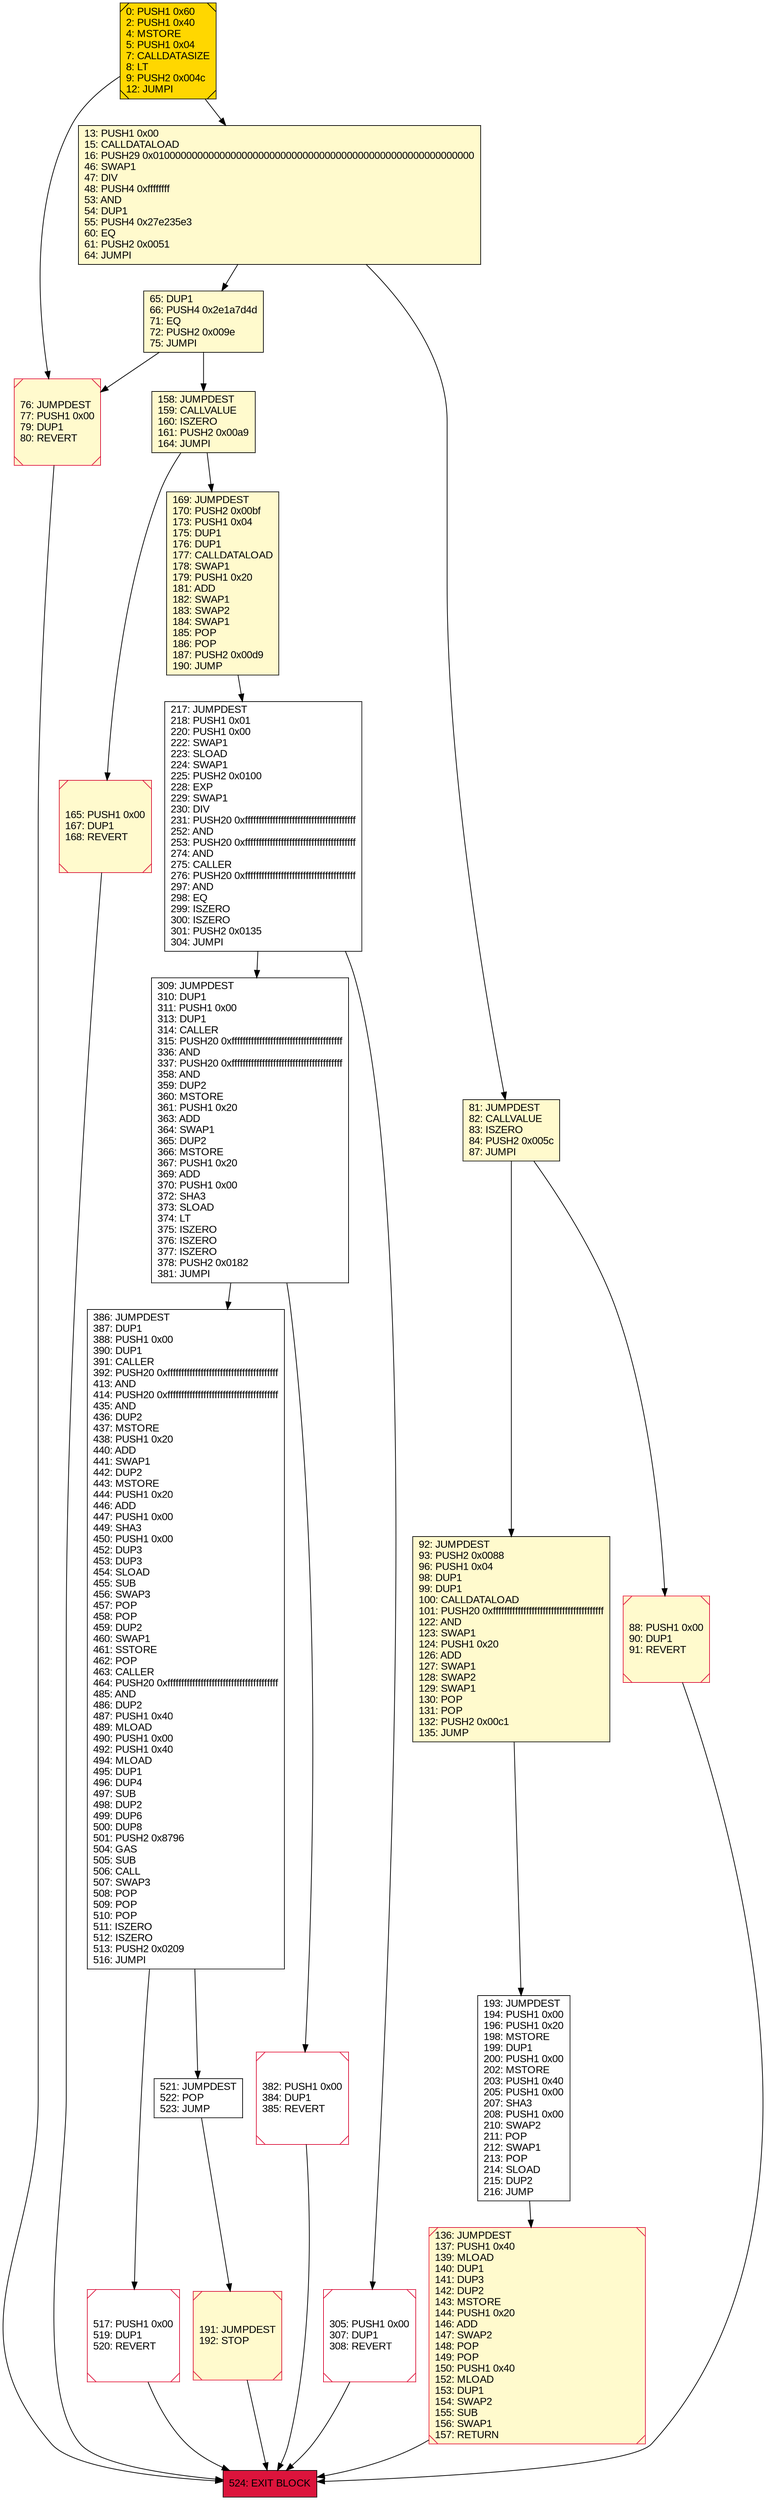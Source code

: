 digraph G {
bgcolor=transparent rankdir=UD;
node [shape=box style=filled color=black fillcolor=white fontname=arial fontcolor=black];
92 [label="92: JUMPDEST\l93: PUSH2 0x0088\l96: PUSH1 0x04\l98: DUP1\l99: DUP1\l100: CALLDATALOAD\l101: PUSH20 0xffffffffffffffffffffffffffffffffffffffff\l122: AND\l123: SWAP1\l124: PUSH1 0x20\l126: ADD\l127: SWAP1\l128: SWAP2\l129: SWAP1\l130: POP\l131: POP\l132: PUSH2 0x00c1\l135: JUMP\l" fillcolor=lemonchiffon ];
65 [label="65: DUP1\l66: PUSH4 0x2e1a7d4d\l71: EQ\l72: PUSH2 0x009e\l75: JUMPI\l" fillcolor=lemonchiffon ];
386 [label="386: JUMPDEST\l387: DUP1\l388: PUSH1 0x00\l390: DUP1\l391: CALLER\l392: PUSH20 0xffffffffffffffffffffffffffffffffffffffff\l413: AND\l414: PUSH20 0xffffffffffffffffffffffffffffffffffffffff\l435: AND\l436: DUP2\l437: MSTORE\l438: PUSH1 0x20\l440: ADD\l441: SWAP1\l442: DUP2\l443: MSTORE\l444: PUSH1 0x20\l446: ADD\l447: PUSH1 0x00\l449: SHA3\l450: PUSH1 0x00\l452: DUP3\l453: DUP3\l454: SLOAD\l455: SUB\l456: SWAP3\l457: POP\l458: POP\l459: DUP2\l460: SWAP1\l461: SSTORE\l462: POP\l463: CALLER\l464: PUSH20 0xffffffffffffffffffffffffffffffffffffffff\l485: AND\l486: DUP2\l487: PUSH1 0x40\l489: MLOAD\l490: PUSH1 0x00\l492: PUSH1 0x40\l494: MLOAD\l495: DUP1\l496: DUP4\l497: SUB\l498: DUP2\l499: DUP6\l500: DUP8\l501: PUSH2 0x8796\l504: GAS\l505: SUB\l506: CALL\l507: SWAP3\l508: POP\l509: POP\l510: POP\l511: ISZERO\l512: ISZERO\l513: PUSH2 0x0209\l516: JUMPI\l" ];
165 [label="165: PUSH1 0x00\l167: DUP1\l168: REVERT\l" fillcolor=lemonchiffon shape=Msquare color=crimson ];
517 [label="517: PUSH1 0x00\l519: DUP1\l520: REVERT\l" shape=Msquare color=crimson ];
217 [label="217: JUMPDEST\l218: PUSH1 0x01\l220: PUSH1 0x00\l222: SWAP1\l223: SLOAD\l224: SWAP1\l225: PUSH2 0x0100\l228: EXP\l229: SWAP1\l230: DIV\l231: PUSH20 0xffffffffffffffffffffffffffffffffffffffff\l252: AND\l253: PUSH20 0xffffffffffffffffffffffffffffffffffffffff\l274: AND\l275: CALLER\l276: PUSH20 0xffffffffffffffffffffffffffffffffffffffff\l297: AND\l298: EQ\l299: ISZERO\l300: ISZERO\l301: PUSH2 0x0135\l304: JUMPI\l" ];
0 [label="0: PUSH1 0x60\l2: PUSH1 0x40\l4: MSTORE\l5: PUSH1 0x04\l7: CALLDATASIZE\l8: LT\l9: PUSH2 0x004c\l12: JUMPI\l" fillcolor=lemonchiffon shape=Msquare fillcolor=gold ];
309 [label="309: JUMPDEST\l310: DUP1\l311: PUSH1 0x00\l313: DUP1\l314: CALLER\l315: PUSH20 0xffffffffffffffffffffffffffffffffffffffff\l336: AND\l337: PUSH20 0xffffffffffffffffffffffffffffffffffffffff\l358: AND\l359: DUP2\l360: MSTORE\l361: PUSH1 0x20\l363: ADD\l364: SWAP1\l365: DUP2\l366: MSTORE\l367: PUSH1 0x20\l369: ADD\l370: PUSH1 0x00\l372: SHA3\l373: SLOAD\l374: LT\l375: ISZERO\l376: ISZERO\l377: ISZERO\l378: PUSH2 0x0182\l381: JUMPI\l" ];
76 [label="76: JUMPDEST\l77: PUSH1 0x00\l79: DUP1\l80: REVERT\l" fillcolor=lemonchiffon shape=Msquare color=crimson ];
191 [label="191: JUMPDEST\l192: STOP\l" fillcolor=lemonchiffon shape=Msquare color=crimson ];
524 [label="524: EXIT BLOCK\l" fillcolor=crimson ];
521 [label="521: JUMPDEST\l522: POP\l523: JUMP\l" ];
169 [label="169: JUMPDEST\l170: PUSH2 0x00bf\l173: PUSH1 0x04\l175: DUP1\l176: DUP1\l177: CALLDATALOAD\l178: SWAP1\l179: PUSH1 0x20\l181: ADD\l182: SWAP1\l183: SWAP2\l184: SWAP1\l185: POP\l186: POP\l187: PUSH2 0x00d9\l190: JUMP\l" fillcolor=lemonchiffon ];
81 [label="81: JUMPDEST\l82: CALLVALUE\l83: ISZERO\l84: PUSH2 0x005c\l87: JUMPI\l" fillcolor=lemonchiffon ];
305 [label="305: PUSH1 0x00\l307: DUP1\l308: REVERT\l" shape=Msquare color=crimson ];
158 [label="158: JUMPDEST\l159: CALLVALUE\l160: ISZERO\l161: PUSH2 0x00a9\l164: JUMPI\l" fillcolor=lemonchiffon ];
88 [label="88: PUSH1 0x00\l90: DUP1\l91: REVERT\l" fillcolor=lemonchiffon shape=Msquare color=crimson ];
193 [label="193: JUMPDEST\l194: PUSH1 0x00\l196: PUSH1 0x20\l198: MSTORE\l199: DUP1\l200: PUSH1 0x00\l202: MSTORE\l203: PUSH1 0x40\l205: PUSH1 0x00\l207: SHA3\l208: PUSH1 0x00\l210: SWAP2\l211: POP\l212: SWAP1\l213: POP\l214: SLOAD\l215: DUP2\l216: JUMP\l" ];
136 [label="136: JUMPDEST\l137: PUSH1 0x40\l139: MLOAD\l140: DUP1\l141: DUP3\l142: DUP2\l143: MSTORE\l144: PUSH1 0x20\l146: ADD\l147: SWAP2\l148: POP\l149: POP\l150: PUSH1 0x40\l152: MLOAD\l153: DUP1\l154: SWAP2\l155: SUB\l156: SWAP1\l157: RETURN\l" fillcolor=lemonchiffon shape=Msquare color=crimson ];
13 [label="13: PUSH1 0x00\l15: CALLDATALOAD\l16: PUSH29 0x0100000000000000000000000000000000000000000000000000000000\l46: SWAP1\l47: DIV\l48: PUSH4 0xffffffff\l53: AND\l54: DUP1\l55: PUSH4 0x27e235e3\l60: EQ\l61: PUSH2 0x0051\l64: JUMPI\l" fillcolor=lemonchiffon ];
382 [label="382: PUSH1 0x00\l384: DUP1\l385: REVERT\l" shape=Msquare color=crimson ];
76 -> 524;
521 -> 191;
386 -> 517;
165 -> 524;
81 -> 88;
65 -> 76;
386 -> 521;
158 -> 165;
382 -> 524;
65 -> 158;
309 -> 382;
158 -> 169;
92 -> 193;
305 -> 524;
13 -> 65;
193 -> 136;
191 -> 524;
517 -> 524;
169 -> 217;
309 -> 386;
13 -> 81;
217 -> 309;
0 -> 76;
81 -> 92;
88 -> 524;
217 -> 305;
136 -> 524;
0 -> 13;
}